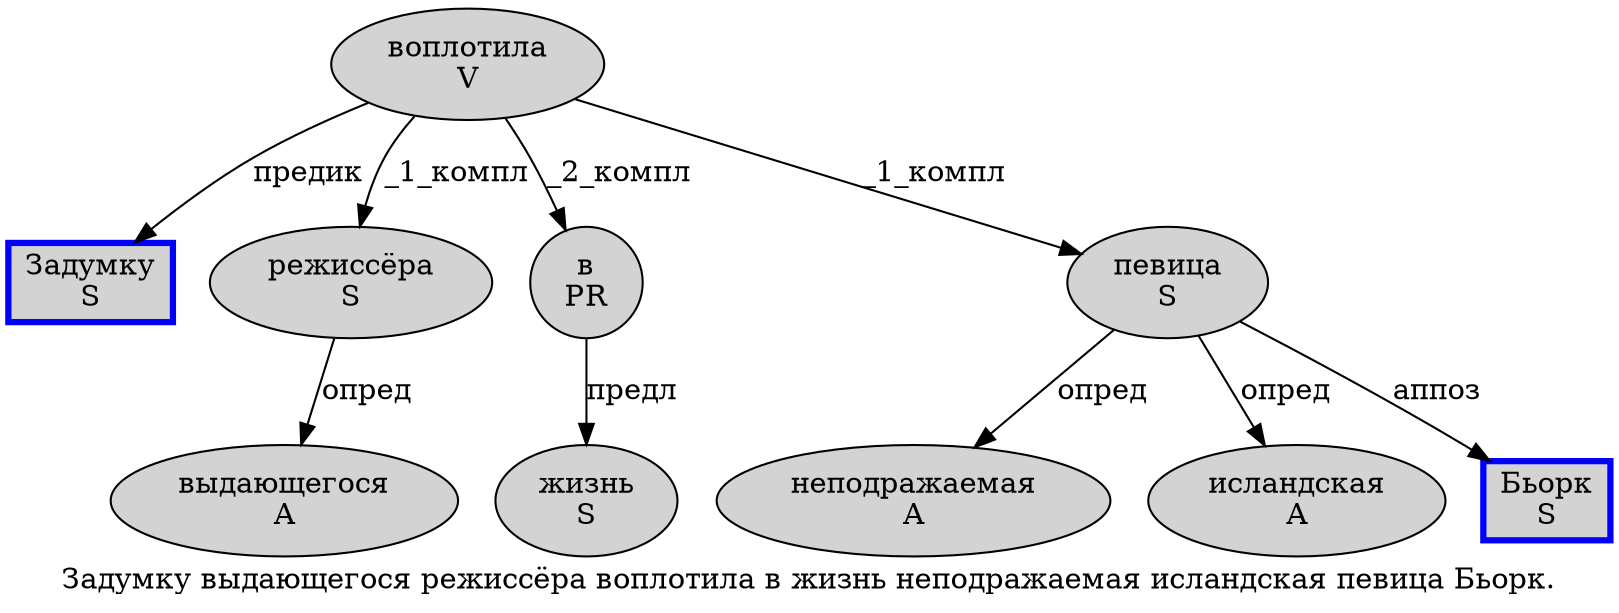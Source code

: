 digraph SENTENCE_374 {
	graph [label="Задумку выдающегося режиссёра воплотила в жизнь неподражаемая исландская певица Бьорк."]
	node [style=filled]
		0 [label="Задумку
S" color=blue fillcolor=lightgray penwidth=3 shape=box]
		1 [label="выдающегося
A" color="" fillcolor=lightgray penwidth=1 shape=ellipse]
		2 [label="режиссёра
S" color="" fillcolor=lightgray penwidth=1 shape=ellipse]
		3 [label="воплотила
V" color="" fillcolor=lightgray penwidth=1 shape=ellipse]
		4 [label="в
PR" color="" fillcolor=lightgray penwidth=1 shape=ellipse]
		5 [label="жизнь
S" color="" fillcolor=lightgray penwidth=1 shape=ellipse]
		6 [label="неподражаемая
A" color="" fillcolor=lightgray penwidth=1 shape=ellipse]
		7 [label="исландская
A" color="" fillcolor=lightgray penwidth=1 shape=ellipse]
		8 [label="певица
S" color="" fillcolor=lightgray penwidth=1 shape=ellipse]
		9 [label="Бьорк
S" color=blue fillcolor=lightgray penwidth=3 shape=box]
			2 -> 1 [label="опред"]
			4 -> 5 [label="предл"]
			3 -> 0 [label="предик"]
			3 -> 2 [label="_1_компл"]
			3 -> 4 [label="_2_компл"]
			3 -> 8 [label="_1_компл"]
			8 -> 6 [label="опред"]
			8 -> 7 [label="опред"]
			8 -> 9 [label="аппоз"]
}